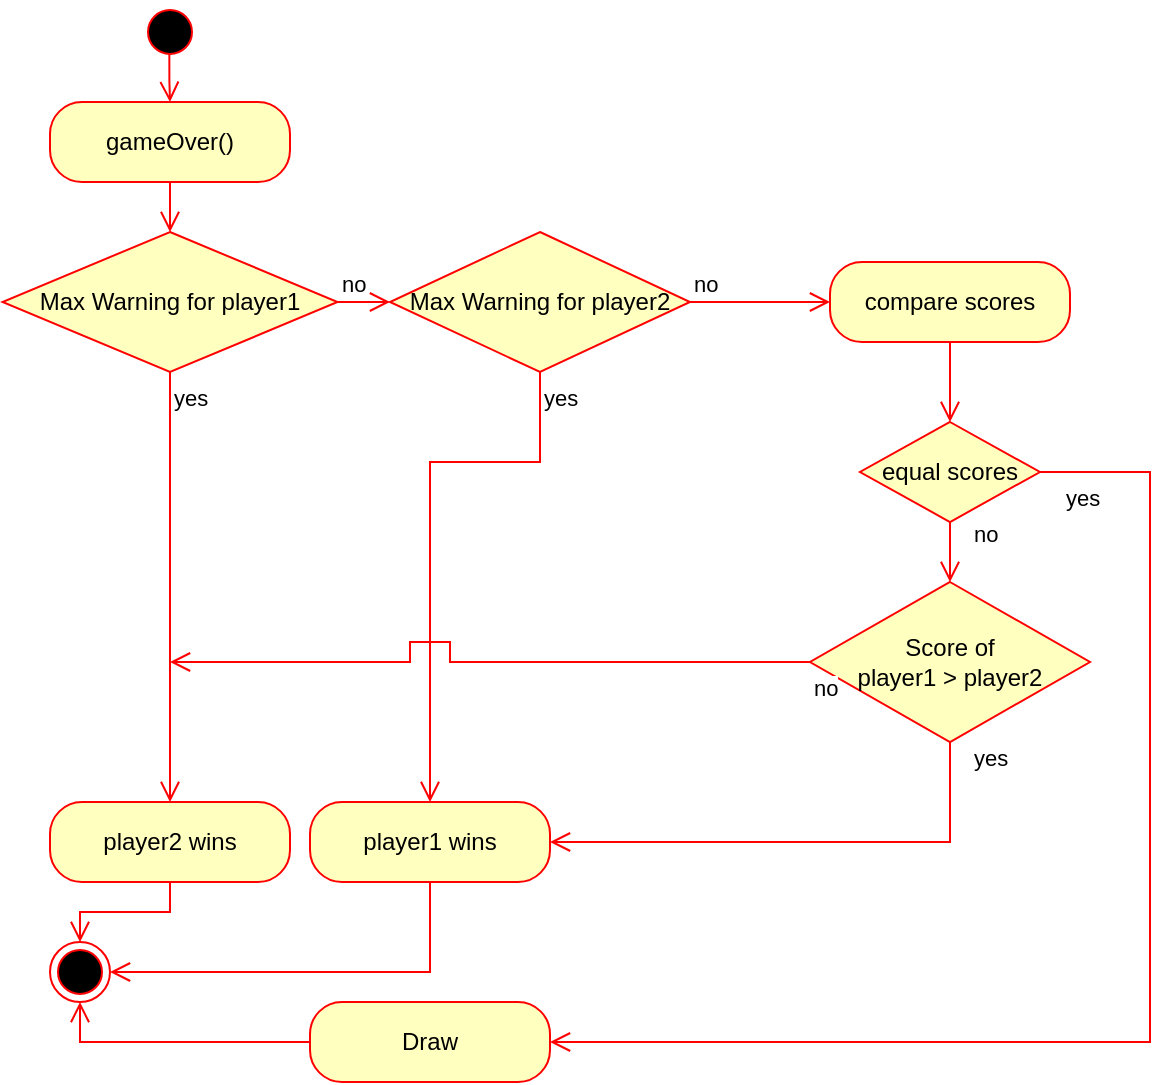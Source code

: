 <mxfile version="21.0.6" type="device"><diagram name="Seite-1" id="dxbT_FbtTQoKwpjdcosO"><mxGraphModel dx="993" dy="600" grid="1" gridSize="10" guides="1" tooltips="1" connect="1" arrows="1" fold="1" page="1" pageScale="1" pageWidth="827" pageHeight="1169" math="0" shadow="0"><root><mxCell id="0"/><mxCell id="1" parent="0"/><mxCell id="Dr78IIlZoPpJEIgakLNU-3" value="gameOver()" style="rounded=1;whiteSpace=wrap;html=1;arcSize=40;fontColor=#000000;fillColor=#ffffc0;strokeColor=#ff0000;" vertex="1" parent="1"><mxGeometry x="70" y="80" width="120" height="40" as="geometry"/></mxCell><mxCell id="Dr78IIlZoPpJEIgakLNU-4" value="" style="edgeStyle=orthogonalEdgeStyle;html=1;verticalAlign=bottom;endArrow=open;endSize=8;strokeColor=#ff0000;rounded=0;entryX=0.5;entryY=0;entryDx=0;entryDy=0;" edge="1" source="Dr78IIlZoPpJEIgakLNU-3" parent="1" target="Dr78IIlZoPpJEIgakLNU-5"><mxGeometry relative="1" as="geometry"><mxPoint x="130" y="220" as="targetPoint"/></mxGeometry></mxCell><mxCell id="Dr78IIlZoPpJEIgakLNU-5" value="Max Warning for player1" style="rhombus;whiteSpace=wrap;html=1;fontColor=#000000;fillColor=#ffffc0;strokeColor=#ff0000;" vertex="1" parent="1"><mxGeometry x="46.25" y="145" width="167.5" height="70" as="geometry"/></mxCell><mxCell id="Dr78IIlZoPpJEIgakLNU-6" value="no" style="edgeStyle=orthogonalEdgeStyle;html=1;align=left;verticalAlign=bottom;endArrow=open;endSize=8;strokeColor=#ff0000;rounded=0;entryX=0;entryY=0.5;entryDx=0;entryDy=0;" edge="1" source="Dr78IIlZoPpJEIgakLNU-5" parent="1" target="Dr78IIlZoPpJEIgakLNU-23"><mxGeometry x="-1" relative="1" as="geometry"><mxPoint x="340" y="250" as="targetPoint"/></mxGeometry></mxCell><mxCell id="Dr78IIlZoPpJEIgakLNU-10" value="" style="ellipse;html=1;shape=startState;fillColor=#000000;strokeColor=#ff0000;" vertex="1" parent="1"><mxGeometry x="115" y="30" width="30" height="30" as="geometry"/></mxCell><mxCell id="Dr78IIlZoPpJEIgakLNU-11" value="" style="edgeStyle=orthogonalEdgeStyle;html=1;verticalAlign=bottom;endArrow=open;endSize=8;strokeColor=#ff0000;rounded=0;exitX=0.489;exitY=0.867;exitDx=0;exitDy=0;exitPerimeter=0;entryX=0.5;entryY=0;entryDx=0;entryDy=0;" edge="1" source="Dr78IIlZoPpJEIgakLNU-10" parent="1" target="Dr78IIlZoPpJEIgakLNU-3"><mxGeometry relative="1" as="geometry"><mxPoint x="130" y="120" as="targetPoint"/></mxGeometry></mxCell><mxCell id="Dr78IIlZoPpJEIgakLNU-12" value="player1 wins" style="rounded=1;whiteSpace=wrap;html=1;arcSize=40;fontColor=#000000;fillColor=#ffffc0;strokeColor=#ff0000;" vertex="1" parent="1"><mxGeometry x="200" y="430" width="120" height="40" as="geometry"/></mxCell><mxCell id="Dr78IIlZoPpJEIgakLNU-13" value="" style="edgeStyle=orthogonalEdgeStyle;html=1;verticalAlign=bottom;endArrow=open;endSize=8;strokeColor=#ff0000;rounded=0;entryX=0.5;entryY=1;entryDx=0;entryDy=0;" edge="1" source="Dr78IIlZoPpJEIgakLNU-12" parent="1" target="Dr78IIlZoPpJEIgakLNU-14"><mxGeometry relative="1" as="geometry"><mxPoint x="265" y="495" as="targetPoint"/><Array as="points"><mxPoint x="260" y="515"/></Array></mxGeometry></mxCell><mxCell id="Dr78IIlZoPpJEIgakLNU-14" value="" style="ellipse;html=1;shape=endState;fillColor=#000000;strokeColor=#ff0000;rotation=-90;" vertex="1" parent="1"><mxGeometry x="70" y="500" width="30" height="30" as="geometry"/></mxCell><mxCell id="Dr78IIlZoPpJEIgakLNU-15" value="player2 wins" style="rounded=1;whiteSpace=wrap;html=1;arcSize=40;fontColor=#000000;fillColor=#ffffc0;strokeColor=#ff0000;" vertex="1" parent="1"><mxGeometry x="70" y="430" width="120" height="40" as="geometry"/></mxCell><mxCell id="Dr78IIlZoPpJEIgakLNU-16" value="" style="edgeStyle=orthogonalEdgeStyle;html=1;verticalAlign=bottom;endArrow=open;endSize=8;strokeColor=#ff0000;rounded=0;entryX=1;entryY=0.5;entryDx=0;entryDy=0;" edge="1" source="Dr78IIlZoPpJEIgakLNU-15" parent="1" target="Dr78IIlZoPpJEIgakLNU-14"><mxGeometry relative="1" as="geometry"><mxPoint x="40" y="670" as="targetPoint"/></mxGeometry></mxCell><mxCell id="Dr78IIlZoPpJEIgakLNU-23" value="Max Warning for player2" style="rhombus;whiteSpace=wrap;html=1;fontColor=#000000;fillColor=#ffffc0;strokeColor=#ff0000;" vertex="1" parent="1"><mxGeometry x="240" y="145" width="150" height="70" as="geometry"/></mxCell><mxCell id="Dr78IIlZoPpJEIgakLNU-24" value="no" style="edgeStyle=orthogonalEdgeStyle;html=1;align=left;verticalAlign=bottom;endArrow=open;endSize=8;strokeColor=#ff0000;rounded=0;entryX=0;entryY=0.5;entryDx=0;entryDy=0;" edge="1" source="Dr78IIlZoPpJEIgakLNU-23" parent="1" target="Dr78IIlZoPpJEIgakLNU-26"><mxGeometry x="-1" relative="1" as="geometry"><mxPoint x="470" y="270" as="targetPoint"/><Array as="points"><mxPoint x="400" y="180"/><mxPoint x="400" y="180"/></Array></mxGeometry></mxCell><mxCell id="Dr78IIlZoPpJEIgakLNU-25" value="yes" style="edgeStyle=orthogonalEdgeStyle;html=1;align=left;verticalAlign=top;endArrow=open;endSize=8;strokeColor=#ff0000;rounded=0;entryX=0.5;entryY=0;entryDx=0;entryDy=0;" edge="1" source="Dr78IIlZoPpJEIgakLNU-23" parent="1" target="Dr78IIlZoPpJEIgakLNU-12"><mxGeometry x="-1" relative="1" as="geometry"><mxPoint x="310" y="400" as="targetPoint"/><Array as="points"><mxPoint x="315" y="260"/><mxPoint x="260" y="260"/></Array></mxGeometry></mxCell><mxCell id="Dr78IIlZoPpJEIgakLNU-26" value="compare scores" style="rounded=1;whiteSpace=wrap;html=1;arcSize=40;fontColor=#000000;fillColor=#ffffc0;strokeColor=#ff0000;" vertex="1" parent="1"><mxGeometry x="460" y="160" width="120" height="40" as="geometry"/></mxCell><mxCell id="Dr78IIlZoPpJEIgakLNU-27" value="" style="edgeStyle=orthogonalEdgeStyle;html=1;verticalAlign=bottom;endArrow=open;endSize=8;strokeColor=#ff0000;rounded=0;exitX=0.5;exitY=1;exitDx=0;exitDy=0;entryX=0.5;entryY=0;entryDx=0;entryDy=0;" edge="1" source="Dr78IIlZoPpJEIgakLNU-26" parent="1" target="Dr78IIlZoPpJEIgakLNU-34"><mxGeometry relative="1" as="geometry"><mxPoint x="550" y="290" as="targetPoint"/><mxPoint x="470" y="310" as="sourcePoint"/><Array as="points"/></mxGeometry></mxCell><mxCell id="Dr78IIlZoPpJEIgakLNU-28" value="Draw" style="rounded=1;whiteSpace=wrap;html=1;arcSize=40;fontColor=#000000;fillColor=#ffffc0;strokeColor=#ff0000;" vertex="1" parent="1"><mxGeometry x="200" y="530" width="120" height="40" as="geometry"/></mxCell><mxCell id="Dr78IIlZoPpJEIgakLNU-29" value="" style="edgeStyle=orthogonalEdgeStyle;html=1;verticalAlign=bottom;endArrow=open;endSize=8;strokeColor=#ff0000;rounded=0;entryX=0;entryY=0.5;entryDx=0;entryDy=0;exitX=0;exitY=0.5;exitDx=0;exitDy=0;" edge="1" source="Dr78IIlZoPpJEIgakLNU-28" parent="1" target="Dr78IIlZoPpJEIgakLNU-14"><mxGeometry relative="1" as="geometry"><mxPoint x="460" y="550" as="targetPoint"/><mxPoint x="400" y="700" as="sourcePoint"/><Array as="points"><mxPoint x="85" y="550"/></Array></mxGeometry></mxCell><mxCell id="Dr78IIlZoPpJEIgakLNU-33" value="yes" style="edgeStyle=orthogonalEdgeStyle;html=1;align=left;verticalAlign=top;endArrow=open;endSize=8;strokeColor=#ff0000;rounded=0;exitX=0.5;exitY=1;exitDx=0;exitDy=0;entryX=0.5;entryY=0;entryDx=0;entryDy=0;" edge="1" parent="1" source="Dr78IIlZoPpJEIgakLNU-5" target="Dr78IIlZoPpJEIgakLNU-15"><mxGeometry x="-1" relative="1" as="geometry"><mxPoint x="160" y="430" as="targetPoint"/><mxPoint x="125" y="270" as="sourcePoint"/><Array as="points"><mxPoint x="130" y="380"/><mxPoint x="130" y="380"/></Array></mxGeometry></mxCell><mxCell id="Dr78IIlZoPpJEIgakLNU-34" value="equal scores" style="rhombus;whiteSpace=wrap;html=1;fontColor=#000000;fillColor=#ffffc0;strokeColor=#ff0000;" vertex="1" parent="1"><mxGeometry x="475" y="240" width="90" height="50" as="geometry"/></mxCell><mxCell id="Dr78IIlZoPpJEIgakLNU-35" value="no" style="edgeStyle=orthogonalEdgeStyle;html=1;align=left;verticalAlign=bottom;endArrow=open;endSize=8;strokeColor=#ff0000;rounded=0;entryX=0.5;entryY=0;entryDx=0;entryDy=0;" edge="1" source="Dr78IIlZoPpJEIgakLNU-34" parent="1" target="Dr78IIlZoPpJEIgakLNU-37"><mxGeometry y="10" relative="1" as="geometry"><mxPoint x="740" y="400" as="targetPoint"/><mxPoint as="offset"/></mxGeometry></mxCell><mxCell id="Dr78IIlZoPpJEIgakLNU-36" value="yes" style="edgeStyle=orthogonalEdgeStyle;html=1;align=left;verticalAlign=top;endArrow=open;endSize=8;strokeColor=#ff0000;rounded=0;entryX=1;entryY=0.5;entryDx=0;entryDy=0;" edge="1" source="Dr78IIlZoPpJEIgakLNU-34" parent="1" target="Dr78IIlZoPpJEIgakLNU-28"><mxGeometry x="-0.967" relative="1" as="geometry"><mxPoint x="330" y="530" as="targetPoint"/><Array as="points"><mxPoint x="620" y="265"/><mxPoint x="620" y="550"/></Array><mxPoint as="offset"/></mxGeometry></mxCell><mxCell id="Dr78IIlZoPpJEIgakLNU-37" value="Score of &lt;br&gt;player1 &amp;gt; player2" style="rhombus;whiteSpace=wrap;html=1;fontColor=#000000;fillColor=#ffffc0;strokeColor=#ff0000;" vertex="1" parent="1"><mxGeometry x="450" y="320" width="140" height="80" as="geometry"/></mxCell><mxCell id="Dr78IIlZoPpJEIgakLNU-38" value="yes" style="edgeStyle=orthogonalEdgeStyle;html=1;align=left;verticalAlign=bottom;endArrow=open;endSize=8;strokeColor=#ff0000;rounded=0;entryX=1;entryY=0.5;entryDx=0;entryDy=0;" edge="1" source="Dr78IIlZoPpJEIgakLNU-37" parent="1" target="Dr78IIlZoPpJEIgakLNU-12"><mxGeometry x="-0.87" y="10" relative="1" as="geometry"><mxPoint x="390" y="520" as="targetPoint"/><Array as="points"><mxPoint x="520" y="450"/></Array><mxPoint as="offset"/></mxGeometry></mxCell><mxCell id="Dr78IIlZoPpJEIgakLNU-39" value="no" style="edgeStyle=orthogonalEdgeStyle;html=1;align=left;verticalAlign=top;endArrow=open;endSize=8;strokeColor=#ff0000;rounded=0;" edge="1" source="Dr78IIlZoPpJEIgakLNU-37" parent="1"><mxGeometry x="-1" relative="1" as="geometry"><mxPoint x="130" y="360" as="targetPoint"/><Array as="points"><mxPoint x="270" y="360"/><mxPoint x="270" y="350"/><mxPoint x="250" y="350"/><mxPoint x="250" y="360"/></Array></mxGeometry></mxCell></root></mxGraphModel></diagram></mxfile>